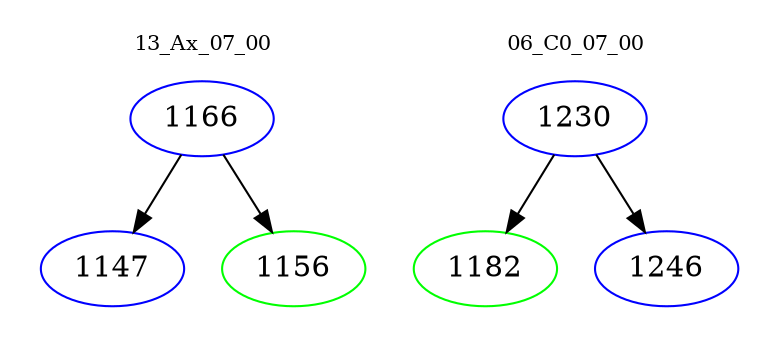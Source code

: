 digraph{
subgraph cluster_0 {
color = white
label = "13_Ax_07_00";
fontsize=10;
T0_1166 [label="1166", color="blue"]
T0_1166 -> T0_1147 [color="black"]
T0_1147 [label="1147", color="blue"]
T0_1166 -> T0_1156 [color="black"]
T0_1156 [label="1156", color="green"]
}
subgraph cluster_1 {
color = white
label = "06_C0_07_00";
fontsize=10;
T1_1230 [label="1230", color="blue"]
T1_1230 -> T1_1182 [color="black"]
T1_1182 [label="1182", color="green"]
T1_1230 -> T1_1246 [color="black"]
T1_1246 [label="1246", color="blue"]
}
}
